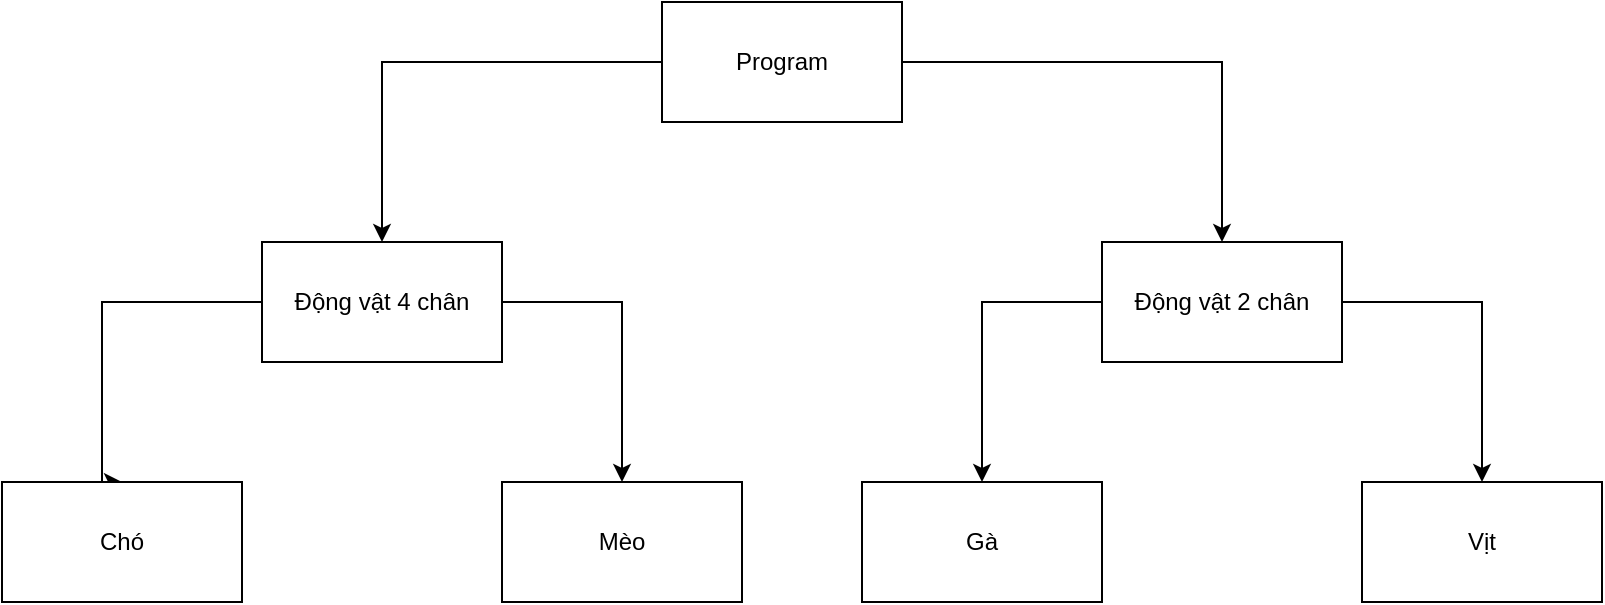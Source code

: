 <mxfile version="16.1.0" type="github">
  <diagram id="lPKtIWz-gKSwGddJSMTV" name="Page-1">
    <mxGraphModel dx="1278" dy="547" grid="1" gridSize="10" guides="1" tooltips="1" connect="1" arrows="1" fold="1" page="1" pageScale="1" pageWidth="827" pageHeight="1169" math="0" shadow="0">
      <root>
        <mxCell id="0" />
        <mxCell id="1" parent="0" />
        <mxCell id="LCkmq2xHAx5e4ULNDMd4-5" style="edgeStyle=orthogonalEdgeStyle;rounded=0;orthogonalLoop=1;jettySize=auto;html=1;entryX=0.5;entryY=0;entryDx=0;entryDy=0;" parent="1" source="LCkmq2xHAx5e4ULNDMd4-1" target="LCkmq2xHAx5e4ULNDMd4-3" edge="1">
          <mxGeometry relative="1" as="geometry" />
        </mxCell>
        <mxCell id="LCkmq2xHAx5e4ULNDMd4-6" style="edgeStyle=orthogonalEdgeStyle;rounded=0;orthogonalLoop=1;jettySize=auto;html=1;" parent="1" source="LCkmq2xHAx5e4ULNDMd4-1" target="LCkmq2xHAx5e4ULNDMd4-4" edge="1">
          <mxGeometry relative="1" as="geometry" />
        </mxCell>
        <mxCell id="LCkmq2xHAx5e4ULNDMd4-1" value="Program" style="rounded=0;whiteSpace=wrap;html=1;" parent="1" vertex="1">
          <mxGeometry x="370" y="140" width="120" height="60" as="geometry" />
        </mxCell>
        <mxCell id="LCkmq2xHAx5e4ULNDMd4-7" style="edgeStyle=orthogonalEdgeStyle;rounded=0;orthogonalLoop=1;jettySize=auto;html=1;entryX=0.5;entryY=0;entryDx=0;entryDy=0;" parent="1" source="LCkmq2xHAx5e4ULNDMd4-3" target="LCkmq2xHAx5e4ULNDMd4-9" edge="1">
          <mxGeometry relative="1" as="geometry">
            <mxPoint x="140" y="380" as="targetPoint" />
            <Array as="points">
              <mxPoint x="90" y="290" />
              <mxPoint x="90" y="380" />
            </Array>
          </mxGeometry>
        </mxCell>
        <mxCell id="LCkmq2xHAx5e4ULNDMd4-8" style="edgeStyle=orthogonalEdgeStyle;rounded=0;orthogonalLoop=1;jettySize=auto;html=1;entryX=0.5;entryY=0;entryDx=0;entryDy=0;" parent="1" source="LCkmq2xHAx5e4ULNDMd4-3" target="LCkmq2xHAx5e4ULNDMd4-10" edge="1">
          <mxGeometry relative="1" as="geometry">
            <mxPoint x="380" y="380" as="targetPoint" />
            <Array as="points">
              <mxPoint x="350" y="290" />
            </Array>
          </mxGeometry>
        </mxCell>
        <mxCell id="LCkmq2xHAx5e4ULNDMd4-3" value="Động vật 4 chân" style="rounded=0;whiteSpace=wrap;html=1;" parent="1" vertex="1">
          <mxGeometry x="170" y="260" width="120" height="60" as="geometry" />
        </mxCell>
        <mxCell id="LCkmq2xHAx5e4ULNDMd4-13" style="edgeStyle=orthogonalEdgeStyle;rounded=0;orthogonalLoop=1;jettySize=auto;html=1;entryX=0.5;entryY=0;entryDx=0;entryDy=0;" parent="1" source="LCkmq2xHAx5e4ULNDMd4-4" target="LCkmq2xHAx5e4ULNDMd4-11" edge="1">
          <mxGeometry relative="1" as="geometry">
            <Array as="points">
              <mxPoint x="530" y="290" />
            </Array>
          </mxGeometry>
        </mxCell>
        <mxCell id="cgBlLQtdoePojeMNcf7g-1" style="edgeStyle=orthogonalEdgeStyle;rounded=0;orthogonalLoop=1;jettySize=auto;html=1;" edge="1" parent="1" source="LCkmq2xHAx5e4ULNDMd4-4" target="LCkmq2xHAx5e4ULNDMd4-12">
          <mxGeometry relative="1" as="geometry" />
        </mxCell>
        <mxCell id="LCkmq2xHAx5e4ULNDMd4-4" value="Động vật 2 chân" style="rounded=0;whiteSpace=wrap;html=1;" parent="1" vertex="1">
          <mxGeometry x="590" y="260" width="120" height="60" as="geometry" />
        </mxCell>
        <mxCell id="LCkmq2xHAx5e4ULNDMd4-9" value="Chó" style="rounded=0;whiteSpace=wrap;html=1;" parent="1" vertex="1">
          <mxGeometry x="40" y="380" width="120" height="60" as="geometry" />
        </mxCell>
        <mxCell id="LCkmq2xHAx5e4ULNDMd4-10" value="Mèo" style="rounded=0;whiteSpace=wrap;html=1;" parent="1" vertex="1">
          <mxGeometry x="290" y="380" width="120" height="60" as="geometry" />
        </mxCell>
        <mxCell id="LCkmq2xHAx5e4ULNDMd4-11" value="Gà" style="rounded=0;whiteSpace=wrap;html=1;" parent="1" vertex="1">
          <mxGeometry x="470" y="380" width="120" height="60" as="geometry" />
        </mxCell>
        <mxCell id="LCkmq2xHAx5e4ULNDMd4-12" value="Vịt" style="rounded=0;whiteSpace=wrap;html=1;" parent="1" vertex="1">
          <mxGeometry x="720" y="380" width="120" height="60" as="geometry" />
        </mxCell>
      </root>
    </mxGraphModel>
  </diagram>
</mxfile>
